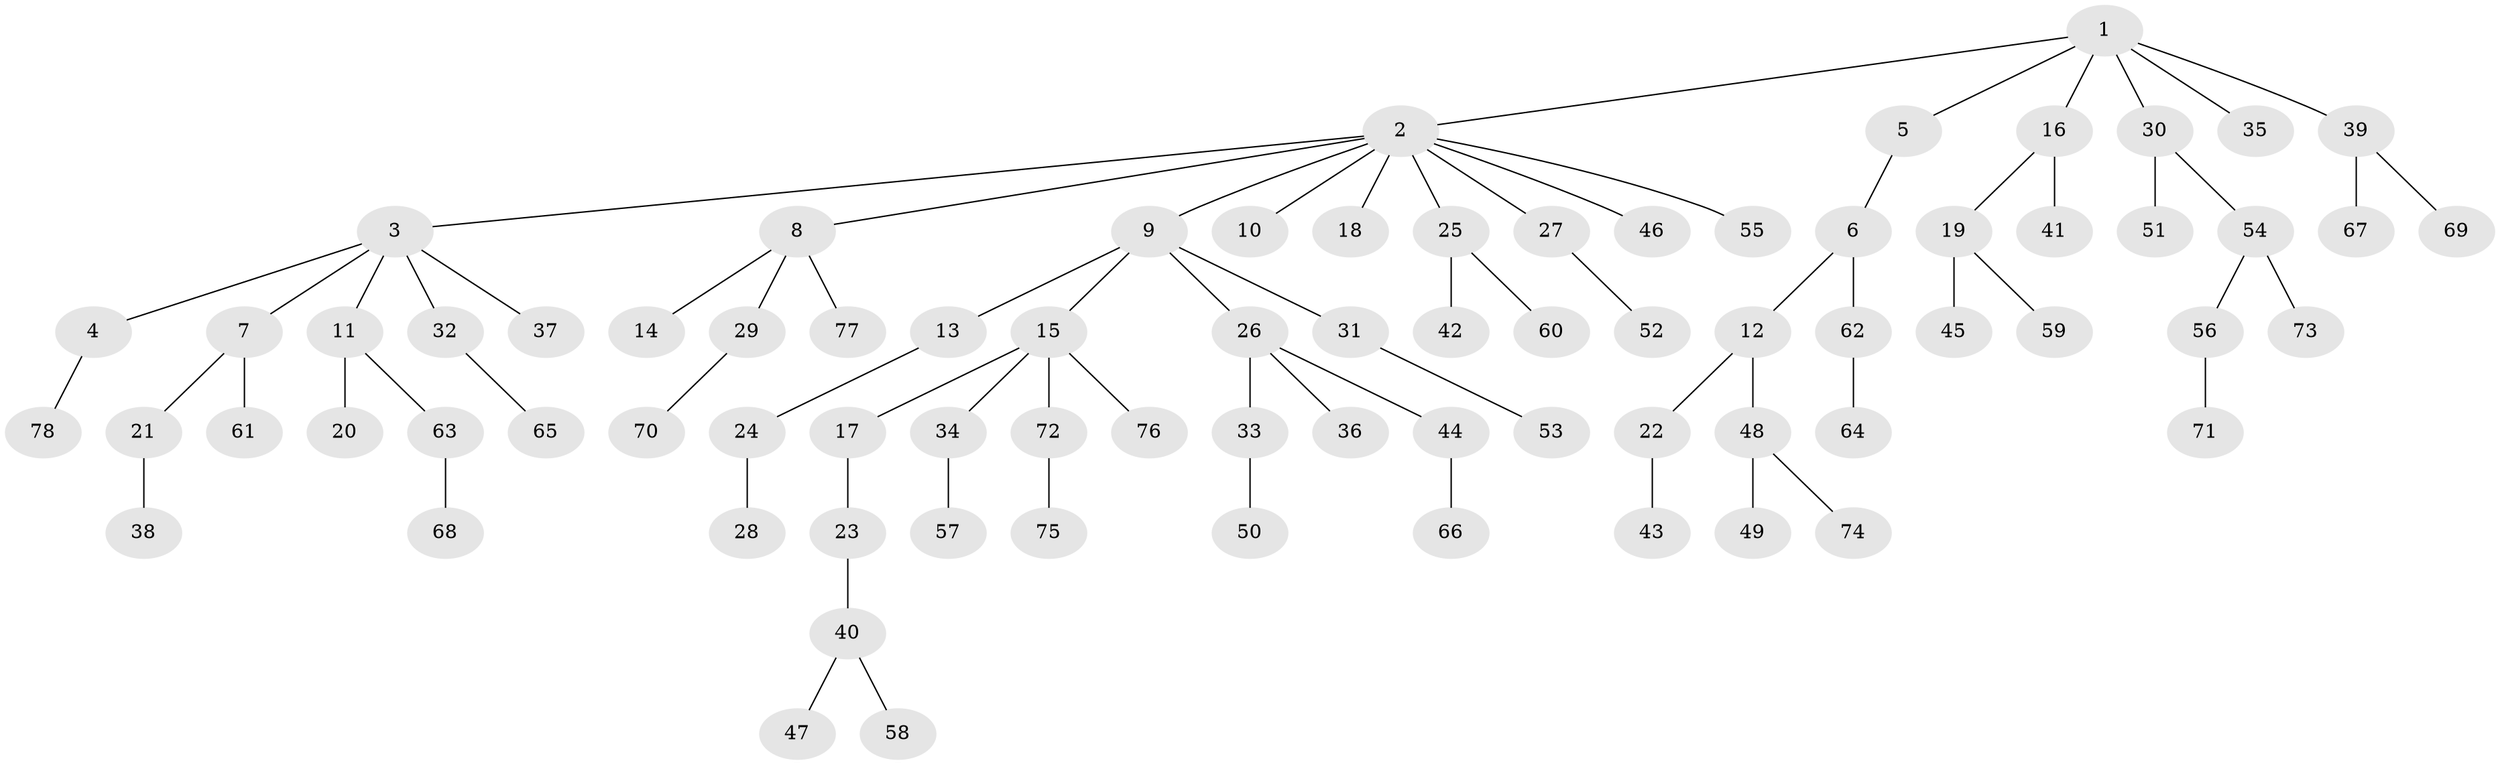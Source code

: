 // Generated by graph-tools (version 1.1) at 2025/26/03/09/25 03:26:27]
// undirected, 78 vertices, 77 edges
graph export_dot {
graph [start="1"]
  node [color=gray90,style=filled];
  1;
  2;
  3;
  4;
  5;
  6;
  7;
  8;
  9;
  10;
  11;
  12;
  13;
  14;
  15;
  16;
  17;
  18;
  19;
  20;
  21;
  22;
  23;
  24;
  25;
  26;
  27;
  28;
  29;
  30;
  31;
  32;
  33;
  34;
  35;
  36;
  37;
  38;
  39;
  40;
  41;
  42;
  43;
  44;
  45;
  46;
  47;
  48;
  49;
  50;
  51;
  52;
  53;
  54;
  55;
  56;
  57;
  58;
  59;
  60;
  61;
  62;
  63;
  64;
  65;
  66;
  67;
  68;
  69;
  70;
  71;
  72;
  73;
  74;
  75;
  76;
  77;
  78;
  1 -- 2;
  1 -- 5;
  1 -- 16;
  1 -- 30;
  1 -- 35;
  1 -- 39;
  2 -- 3;
  2 -- 8;
  2 -- 9;
  2 -- 10;
  2 -- 18;
  2 -- 25;
  2 -- 27;
  2 -- 46;
  2 -- 55;
  3 -- 4;
  3 -- 7;
  3 -- 11;
  3 -- 32;
  3 -- 37;
  4 -- 78;
  5 -- 6;
  6 -- 12;
  6 -- 62;
  7 -- 21;
  7 -- 61;
  8 -- 14;
  8 -- 29;
  8 -- 77;
  9 -- 13;
  9 -- 15;
  9 -- 26;
  9 -- 31;
  11 -- 20;
  11 -- 63;
  12 -- 22;
  12 -- 48;
  13 -- 24;
  15 -- 17;
  15 -- 34;
  15 -- 72;
  15 -- 76;
  16 -- 19;
  16 -- 41;
  17 -- 23;
  19 -- 45;
  19 -- 59;
  21 -- 38;
  22 -- 43;
  23 -- 40;
  24 -- 28;
  25 -- 42;
  25 -- 60;
  26 -- 33;
  26 -- 36;
  26 -- 44;
  27 -- 52;
  29 -- 70;
  30 -- 51;
  30 -- 54;
  31 -- 53;
  32 -- 65;
  33 -- 50;
  34 -- 57;
  39 -- 67;
  39 -- 69;
  40 -- 47;
  40 -- 58;
  44 -- 66;
  48 -- 49;
  48 -- 74;
  54 -- 56;
  54 -- 73;
  56 -- 71;
  62 -- 64;
  63 -- 68;
  72 -- 75;
}
